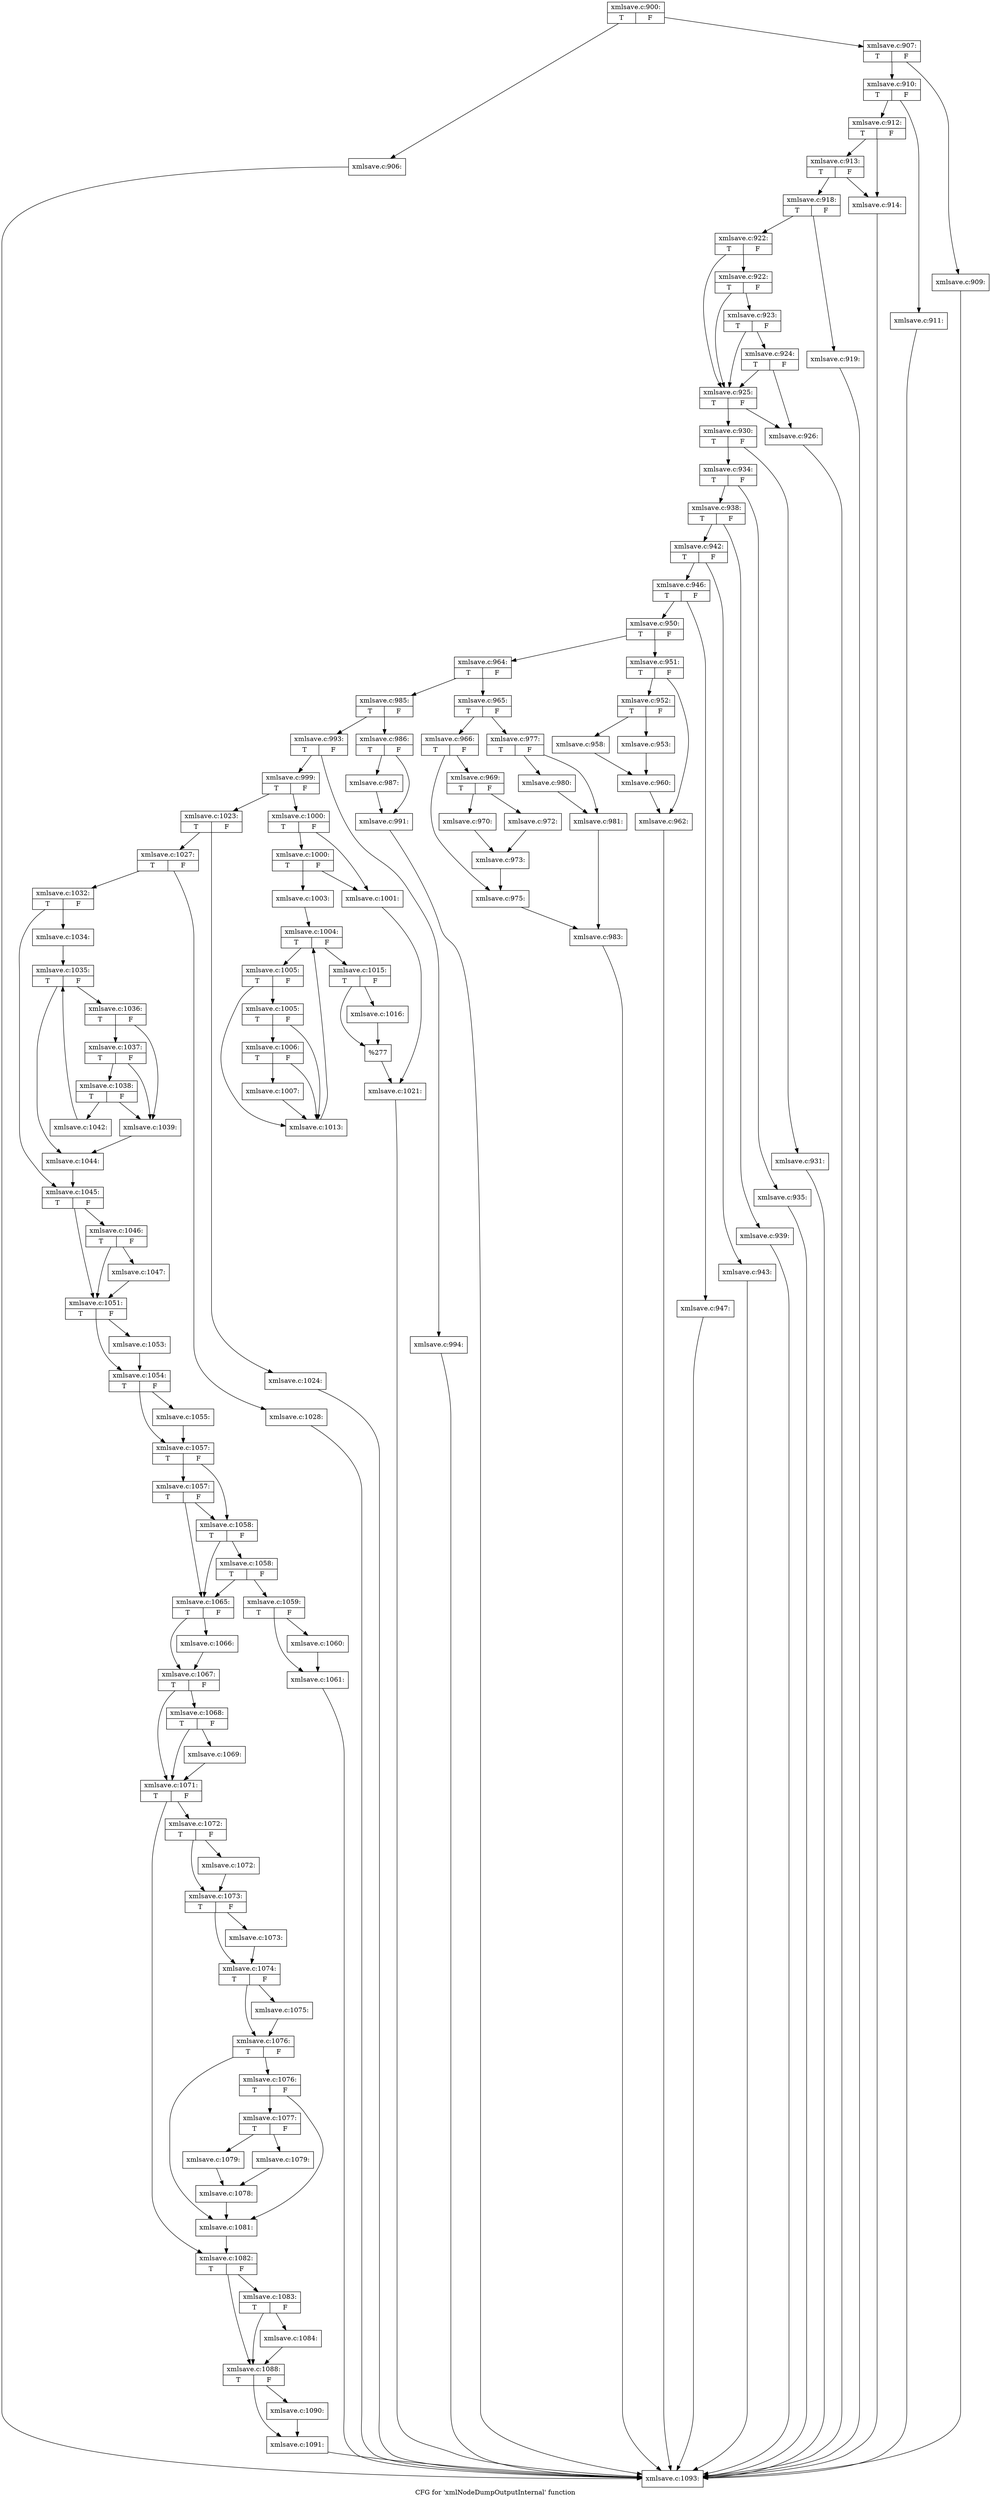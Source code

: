 digraph "CFG for 'xmlNodeDumpOutputInternal' function" {
	label="CFG for 'xmlNodeDumpOutputInternal' function";

	Node0x577e8e0 [shape=record,label="{xmlsave.c:900:|{<s0>T|<s1>F}}"];
	Node0x577e8e0 -> Node0x5774520;
	Node0x577e8e0 -> Node0x5774570;
	Node0x5774520 [shape=record,label="{xmlsave.c:906:}"];
	Node0x5774520 -> Node0x57e9630;
	Node0x5774570 [shape=record,label="{xmlsave.c:907:|{<s0>T|<s1>F}}"];
	Node0x5774570 -> Node0x5774bc0;
	Node0x5774570 -> Node0x5774c10;
	Node0x5774bc0 [shape=record,label="{xmlsave.c:909:}"];
	Node0x5774bc0 -> Node0x57e9630;
	Node0x5774c10 [shape=record,label="{xmlsave.c:910:|{<s0>T|<s1>F}}"];
	Node0x5774c10 -> Node0x57750f0;
	Node0x5774c10 -> Node0x5775140;
	Node0x57750f0 [shape=record,label="{xmlsave.c:911:}"];
	Node0x57750f0 -> Node0x57e9630;
	Node0x5775140 [shape=record,label="{xmlsave.c:912:|{<s0>T|<s1>F}}"];
	Node0x5775140 -> Node0x5775660;
	Node0x5775140 -> Node0x5775700;
	Node0x5775700 [shape=record,label="{xmlsave.c:913:|{<s0>T|<s1>F}}"];
	Node0x5775700 -> Node0x5775660;
	Node0x5775700 -> Node0x57756b0;
	Node0x5775660 [shape=record,label="{xmlsave.c:914:}"];
	Node0x5775660 -> Node0x57e9630;
	Node0x57756b0 [shape=record,label="{xmlsave.c:918:|{<s0>T|<s1>F}}"];
	Node0x57756b0 -> Node0x5776340;
	Node0x57756b0 -> Node0x5776390;
	Node0x5776340 [shape=record,label="{xmlsave.c:919:}"];
	Node0x5776340 -> Node0x57e9630;
	Node0x5776390 [shape=record,label="{xmlsave.c:922:|{<s0>T|<s1>F}}"];
	Node0x5776390 -> Node0x5776d50;
	Node0x5776390 -> Node0x5776bd0;
	Node0x5776d50 [shape=record,label="{xmlsave.c:922:|{<s0>T|<s1>F}}"];
	Node0x5776d50 -> Node0x5776cd0;
	Node0x5776d50 -> Node0x5776bd0;
	Node0x5776cd0 [shape=record,label="{xmlsave.c:923:|{<s0>T|<s1>F}}"];
	Node0x5776cd0 -> Node0x5776c50;
	Node0x5776cd0 -> Node0x5776bd0;
	Node0x5776c50 [shape=record,label="{xmlsave.c:924:|{<s0>T|<s1>F}}"];
	Node0x5776c50 -> Node0x5776b30;
	Node0x5776c50 -> Node0x5776bd0;
	Node0x5776bd0 [shape=record,label="{xmlsave.c:925:|{<s0>T|<s1>F}}"];
	Node0x5776bd0 -> Node0x5776b30;
	Node0x5776bd0 -> Node0x5776b80;
	Node0x5776b30 [shape=record,label="{xmlsave.c:926:}"];
	Node0x5776b30 -> Node0x57e9630;
	Node0x5776b80 [shape=record,label="{xmlsave.c:930:|{<s0>T|<s1>F}}"];
	Node0x5776b80 -> Node0x57ffab0;
	Node0x5776b80 -> Node0x57ffde0;
	Node0x57ffab0 [shape=record,label="{xmlsave.c:931:}"];
	Node0x57ffab0 -> Node0x57e9630;
	Node0x57ffde0 [shape=record,label="{xmlsave.c:934:|{<s0>T|<s1>F}}"];
	Node0x57ffde0 -> Node0x58007c0;
	Node0x57ffde0 -> Node0x5800970;
	Node0x58007c0 [shape=record,label="{xmlsave.c:935:}"];
	Node0x58007c0 -> Node0x57e9630;
	Node0x5800970 [shape=record,label="{xmlsave.c:938:|{<s0>T|<s1>F}}"];
	Node0x5800970 -> Node0x5800590;
	Node0x5800970 -> Node0x5800eb0;
	Node0x5800590 [shape=record,label="{xmlsave.c:939:}"];
	Node0x5800590 -> Node0x57e9630;
	Node0x5800eb0 [shape=record,label="{xmlsave.c:942:|{<s0>T|<s1>F}}"];
	Node0x5800eb0 -> Node0x58010e0;
	Node0x5800eb0 -> Node0x5801a90;
	Node0x58010e0 [shape=record,label="{xmlsave.c:943:}"];
	Node0x58010e0 -> Node0x57e9630;
	Node0x5801a90 [shape=record,label="{xmlsave.c:946:|{<s0>T|<s1>F}}"];
	Node0x5801a90 -> Node0x5802370;
	Node0x5801a90 -> Node0x58023c0;
	Node0x5802370 [shape=record,label="{xmlsave.c:947:}"];
	Node0x5802370 -> Node0x57e9630;
	Node0x58023c0 [shape=record,label="{xmlsave.c:950:|{<s0>T|<s1>F}}"];
	Node0x58023c0 -> Node0x5802ca0;
	Node0x58023c0 -> Node0x5802cf0;
	Node0x5802ca0 [shape=record,label="{xmlsave.c:951:|{<s0>T|<s1>F}}"];
	Node0x5802ca0 -> Node0x58030e0;
	Node0x5802ca0 -> Node0x5803130;
	Node0x58030e0 [shape=record,label="{xmlsave.c:952:|{<s0>T|<s1>F}}"];
	Node0x58030e0 -> Node0x5803540;
	Node0x58030e0 -> Node0x58035e0;
	Node0x5803540 [shape=record,label="{xmlsave.c:953:}"];
	Node0x5803540 -> Node0x5803590;
	Node0x58035e0 [shape=record,label="{xmlsave.c:958:}"];
	Node0x58035e0 -> Node0x5803590;
	Node0x5803590 [shape=record,label="{xmlsave.c:960:}"];
	Node0x5803590 -> Node0x5803130;
	Node0x5803130 [shape=record,label="{xmlsave.c:962:}"];
	Node0x5803130 -> Node0x57e9630;
	Node0x5802cf0 [shape=record,label="{xmlsave.c:964:|{<s0>T|<s1>F}}"];
	Node0x5802cf0 -> Node0x58040c0;
	Node0x5802cf0 -> Node0x58043f0;
	Node0x58040c0 [shape=record,label="{xmlsave.c:965:|{<s0>T|<s1>F}}"];
	Node0x58040c0 -> Node0x5805010;
	Node0x58040c0 -> Node0x58050b0;
	Node0x5805010 [shape=record,label="{xmlsave.c:966:|{<s0>T|<s1>F}}"];
	Node0x5805010 -> Node0x5805b10;
	Node0x5805010 -> Node0x5805b60;
	Node0x5805b10 [shape=record,label="{xmlsave.c:969:|{<s0>T|<s1>F}}"];
	Node0x5805b10 -> Node0x5805f50;
	Node0x5805b10 -> Node0x5805ff0;
	Node0x5805f50 [shape=record,label="{xmlsave.c:970:}"];
	Node0x5805f50 -> Node0x5805fa0;
	Node0x5805ff0 [shape=record,label="{xmlsave.c:972:}"];
	Node0x5805ff0 -> Node0x5805fa0;
	Node0x5805fa0 [shape=record,label="{xmlsave.c:973:}"];
	Node0x5805fa0 -> Node0x5805b60;
	Node0x5805b60 [shape=record,label="{xmlsave.c:975:}"];
	Node0x5805b60 -> Node0x5805060;
	Node0x58050b0 [shape=record,label="{xmlsave.c:977:|{<s0>T|<s1>F}}"];
	Node0x58050b0 -> Node0x5807320;
	Node0x58050b0 -> Node0x5807370;
	Node0x5807320 [shape=record,label="{xmlsave.c:980:}"];
	Node0x5807320 -> Node0x5807370;
	Node0x5807370 [shape=record,label="{xmlsave.c:981:}"];
	Node0x5807370 -> Node0x5805060;
	Node0x5805060 [shape=record,label="{xmlsave.c:983:}"];
	Node0x5805060 -> Node0x57e9630;
	Node0x58043f0 [shape=record,label="{xmlsave.c:985:|{<s0>T|<s1>F}}"];
	Node0x58043f0 -> Node0x5807d20;
	Node0x58043f0 -> Node0x5807d70;
	Node0x5807d20 [shape=record,label="{xmlsave.c:986:|{<s0>T|<s1>F}}"];
	Node0x5807d20 -> Node0x5808260;
	Node0x5807d20 -> Node0x58082b0;
	Node0x5808260 [shape=record,label="{xmlsave.c:987:}"];
	Node0x5808260 -> Node0x58082b0;
	Node0x58082b0 [shape=record,label="{xmlsave.c:991:}"];
	Node0x58082b0 -> Node0x57e9630;
	Node0x5807d70 [shape=record,label="{xmlsave.c:993:|{<s0>T|<s1>F}}"];
	Node0x5807d70 -> Node0x5809280;
	Node0x5807d70 -> Node0x58092d0;
	Node0x5809280 [shape=record,label="{xmlsave.c:994:}"];
	Node0x5809280 -> Node0x57e9630;
	Node0x58092d0 [shape=record,label="{xmlsave.c:999:|{<s0>T|<s1>F}}"];
	Node0x58092d0 -> Node0x580a210;
	Node0x58092d0 -> Node0x580a260;
	Node0x580a210 [shape=record,label="{xmlsave.c:1000:|{<s0>T|<s1>F}}"];
	Node0x580a210 -> Node0x580a750;
	Node0x580a210 -> Node0x580a840;
	Node0x580a840 [shape=record,label="{xmlsave.c:1000:|{<s0>T|<s1>F}}"];
	Node0x580a840 -> Node0x580a750;
	Node0x580a840 -> Node0x580a7f0;
	Node0x580a750 [shape=record,label="{xmlsave.c:1001:}"];
	Node0x580a750 -> Node0x580a7a0;
	Node0x580a7f0 [shape=record,label="{xmlsave.c:1003:}"];
	Node0x580a7f0 -> Node0x580b850;
	Node0x580b850 [shape=record,label="{xmlsave.c:1004:|{<s0>T|<s1>F}}"];
	Node0x580b850 -> Node0x580bd00;
	Node0x580b850 -> Node0x580ba70;
	Node0x580bd00 [shape=record,label="{xmlsave.c:1005:|{<s0>T|<s1>F}}"];
	Node0x580bd00 -> Node0x580c010;
	Node0x580bd00 -> Node0x580bf40;
	Node0x580c010 [shape=record,label="{xmlsave.c:1005:|{<s0>T|<s1>F}}"];
	Node0x580c010 -> Node0x580bf90;
	Node0x580c010 -> Node0x580bf40;
	Node0x580bf90 [shape=record,label="{xmlsave.c:1006:|{<s0>T|<s1>F}}"];
	Node0x580bf90 -> Node0x580bef0;
	Node0x580bf90 -> Node0x580bf40;
	Node0x580bef0 [shape=record,label="{xmlsave.c:1007:}"];
	Node0x580bef0 -> Node0x580bf40;
	Node0x580bf40 [shape=record,label="{xmlsave.c:1013:}"];
	Node0x580bf40 -> Node0x580b850;
	Node0x580ba70 [shape=record,label="{xmlsave.c:1015:|{<s0>T|<s1>F}}"];
	Node0x580ba70 -> Node0x580dee0;
	Node0x580ba70 -> Node0x580df30;
	Node0x580dee0 [shape=record,label="{xmlsave.c:1016:}"];
	Node0x580dee0 -> Node0x580df30;
	Node0x580df30 [shape=record,label="{%277}"];
	Node0x580df30 -> Node0x580a7a0;
	Node0x580a7a0 [shape=record,label="{xmlsave.c:1021:}"];
	Node0x580a7a0 -> Node0x57e9630;
	Node0x580a260 [shape=record,label="{xmlsave.c:1023:|{<s0>T|<s1>F}}"];
	Node0x580a260 -> Node0x580ec50;
	Node0x580a260 -> Node0x580eca0;
	Node0x580ec50 [shape=record,label="{xmlsave.c:1024:}"];
	Node0x580ec50 -> Node0x57e9630;
	Node0x580eca0 [shape=record,label="{xmlsave.c:1027:|{<s0>T|<s1>F}}"];
	Node0x580eca0 -> Node0x580f940;
	Node0x580eca0 -> Node0x580fda0;
	Node0x580f940 [shape=record,label="{xmlsave.c:1028:}"];
	Node0x580f940 -> Node0x57e9630;
	Node0x580fda0 [shape=record,label="{xmlsave.c:1032:|{<s0>T|<s1>F}}"];
	Node0x580fda0 -> Node0x58103a0;
	Node0x580fda0 -> Node0x5810950;
	Node0x58103a0 [shape=record,label="{xmlsave.c:1034:}"];
	Node0x58103a0 -> Node0x5810d80;
	Node0x5810d80 [shape=record,label="{xmlsave.c:1035:|{<s0>T|<s1>F}}"];
	Node0x5810d80 -> Node0x5811130;
	Node0x5810d80 -> Node0x5810f60;
	Node0x5811130 [shape=record,label="{xmlsave.c:1036:|{<s0>T|<s1>F}}"];
	Node0x5811130 -> Node0x5811270;
	Node0x5811130 -> Node0x5811390;
	Node0x5811390 [shape=record,label="{xmlsave.c:1037:|{<s0>T|<s1>F}}"];
	Node0x5811390 -> Node0x5811270;
	Node0x5811390 -> Node0x5811310;
	Node0x5811310 [shape=record,label="{xmlsave.c:1038:|{<s0>T|<s1>F}}"];
	Node0x5811310 -> Node0x5811270;
	Node0x5811310 -> Node0x58112c0;
	Node0x5811270 [shape=record,label="{xmlsave.c:1039:}"];
	Node0x5811270 -> Node0x5810f60;
	Node0x58112c0 [shape=record,label="{xmlsave.c:1042:}"];
	Node0x58112c0 -> Node0x5810d80;
	Node0x5810f60 [shape=record,label="{xmlsave.c:1044:}"];
	Node0x5810f60 -> Node0x5810950;
	Node0x5810950 [shape=record,label="{xmlsave.c:1045:|{<s0>T|<s1>F}}"];
	Node0x5810950 -> Node0x58128c0;
	Node0x5810950 -> Node0x5812870;
	Node0x58128c0 [shape=record,label="{xmlsave.c:1046:|{<s0>T|<s1>F}}"];
	Node0x58128c0 -> Node0x5812820;
	Node0x58128c0 -> Node0x5812870;
	Node0x5812820 [shape=record,label="{xmlsave.c:1047:}"];
	Node0x5812820 -> Node0x5812870;
	Node0x5812870 [shape=record,label="{xmlsave.c:1051:|{<s0>T|<s1>F}}"];
	Node0x5812870 -> Node0x5813df0;
	Node0x5812870 -> Node0x5813e40;
	Node0x5813df0 [shape=record,label="{xmlsave.c:1053:}"];
	Node0x5813df0 -> Node0x5813e40;
	Node0x5813e40 [shape=record,label="{xmlsave.c:1054:|{<s0>T|<s1>F}}"];
	Node0x5813e40 -> Node0x58145e0;
	Node0x5813e40 -> Node0x5814ac0;
	Node0x58145e0 [shape=record,label="{xmlsave.c:1055:}"];
	Node0x58145e0 -> Node0x5814ac0;
	Node0x5814ac0 [shape=record,label="{xmlsave.c:1057:|{<s0>T|<s1>F}}"];
	Node0x5814ac0 -> Node0x58153f0;
	Node0x5814ac0 -> Node0x5815440;
	Node0x5815440 [shape=record,label="{xmlsave.c:1057:|{<s0>T|<s1>F}}"];
	Node0x5815440 -> Node0x58153f0;
	Node0x5815440 -> Node0x5815020;
	Node0x58153f0 [shape=record,label="{xmlsave.c:1058:|{<s0>T|<s1>F}}"];
	Node0x58153f0 -> Node0x58153a0;
	Node0x58153f0 -> Node0x5815020;
	Node0x58153a0 [shape=record,label="{xmlsave.c:1058:|{<s0>T|<s1>F}}"];
	Node0x58153a0 -> Node0x56a81e0;
	Node0x58153a0 -> Node0x5815020;
	Node0x56a81e0 [shape=record,label="{xmlsave.c:1059:|{<s0>T|<s1>F}}"];
	Node0x56a81e0 -> Node0x58161d0;
	Node0x56a81e0 -> Node0x5816220;
	Node0x58161d0 [shape=record,label="{xmlsave.c:1060:}"];
	Node0x58161d0 -> Node0x5816220;
	Node0x5816220 [shape=record,label="{xmlsave.c:1061:}"];
	Node0x5816220 -> Node0x57e9630;
	Node0x5815020 [shape=record,label="{xmlsave.c:1065:|{<s0>T|<s1>F}}"];
	Node0x5815020 -> Node0x5816ed0;
	Node0x5815020 -> Node0x5816f20;
	Node0x5816ed0 [shape=record,label="{xmlsave.c:1066:}"];
	Node0x5816ed0 -> Node0x5816f20;
	Node0x5816f20 [shape=record,label="{xmlsave.c:1067:|{<s0>T|<s1>F}}"];
	Node0x5816f20 -> Node0x58178e0;
	Node0x5816f20 -> Node0x5817890;
	Node0x58178e0 [shape=record,label="{xmlsave.c:1068:|{<s0>T|<s1>F}}"];
	Node0x58178e0 -> Node0x5817840;
	Node0x58178e0 -> Node0x5817890;
	Node0x5817840 [shape=record,label="{xmlsave.c:1069:}"];
	Node0x5817840 -> Node0x5817890;
	Node0x5817890 [shape=record,label="{xmlsave.c:1071:|{<s0>T|<s1>F}}"];
	Node0x5817890 -> Node0x5818670;
	Node0x5817890 -> Node0x58186c0;
	Node0x5818670 [shape=record,label="{xmlsave.c:1072:|{<s0>T|<s1>F}}"];
	Node0x5818670 -> Node0x5818b30;
	Node0x5818670 -> Node0x5818b80;
	Node0x5818b30 [shape=record,label="{xmlsave.c:1072:}"];
	Node0x5818b30 -> Node0x5818b80;
	Node0x5818b80 [shape=record,label="{xmlsave.c:1073:|{<s0>T|<s1>F}}"];
	Node0x5818b80 -> Node0x5819170;
	Node0x5818b80 -> Node0x58191c0;
	Node0x5819170 [shape=record,label="{xmlsave.c:1073:}"];
	Node0x5819170 -> Node0x58191c0;
	Node0x58191c0 [shape=record,label="{xmlsave.c:1074:|{<s0>T|<s1>F}}"];
	Node0x58191c0 -> Node0x5819c40;
	Node0x58191c0 -> Node0x5819c90;
	Node0x5819c40 [shape=record,label="{xmlsave.c:1075:}"];
	Node0x5819c40 -> Node0x5819c90;
	Node0x5819c90 [shape=record,label="{xmlsave.c:1076:|{<s0>T|<s1>F}}"];
	Node0x5819c90 -> Node0x581a490;
	Node0x5819c90 -> Node0x581a440;
	Node0x581a490 [shape=record,label="{xmlsave.c:1076:|{<s0>T|<s1>F}}"];
	Node0x581a490 -> Node0x581a3f0;
	Node0x581a490 -> Node0x581a440;
	Node0x581a3f0 [shape=record,label="{xmlsave.c:1077:|{<s0>T|<s1>F}}"];
	Node0x581a3f0 -> Node0x581bb80;
	Node0x581a3f0 -> Node0x581beb0;
	Node0x581bb80 [shape=record,label="{xmlsave.c:1079:}"];
	Node0x581bb80 -> Node0x581c440;
	Node0x581beb0 [shape=record,label="{xmlsave.c:1079:}"];
	Node0x581beb0 -> Node0x581c440;
	Node0x581c440 [shape=record,label="{xmlsave.c:1078:}"];
	Node0x581c440 -> Node0x581a440;
	Node0x581a440 [shape=record,label="{xmlsave.c:1081:}"];
	Node0x581a440 -> Node0x58186c0;
	Node0x58186c0 [shape=record,label="{xmlsave.c:1082:|{<s0>T|<s1>F}}"];
	Node0x58186c0 -> Node0x581ba50;
	Node0x58186c0 -> Node0x581b6f0;
	Node0x581ba50 [shape=record,label="{xmlsave.c:1083:|{<s0>T|<s1>F}}"];
	Node0x581ba50 -> Node0x581b640;
	Node0x581ba50 -> Node0x581b6f0;
	Node0x581b640 [shape=record,label="{xmlsave.c:1084:}"];
	Node0x581b640 -> Node0x581b6f0;
	Node0x581b6f0 [shape=record,label="{xmlsave.c:1088:|{<s0>T|<s1>F}}"];
	Node0x581b6f0 -> Node0x581e770;
	Node0x581b6f0 -> Node0x581e7c0;
	Node0x581e770 [shape=record,label="{xmlsave.c:1090:}"];
	Node0x581e770 -> Node0x581e7c0;
	Node0x581e7c0 [shape=record,label="{xmlsave.c:1091:}"];
	Node0x581e7c0 -> Node0x57e9630;
	Node0x57e9630 [shape=record,label="{xmlsave.c:1093:}"];
}
